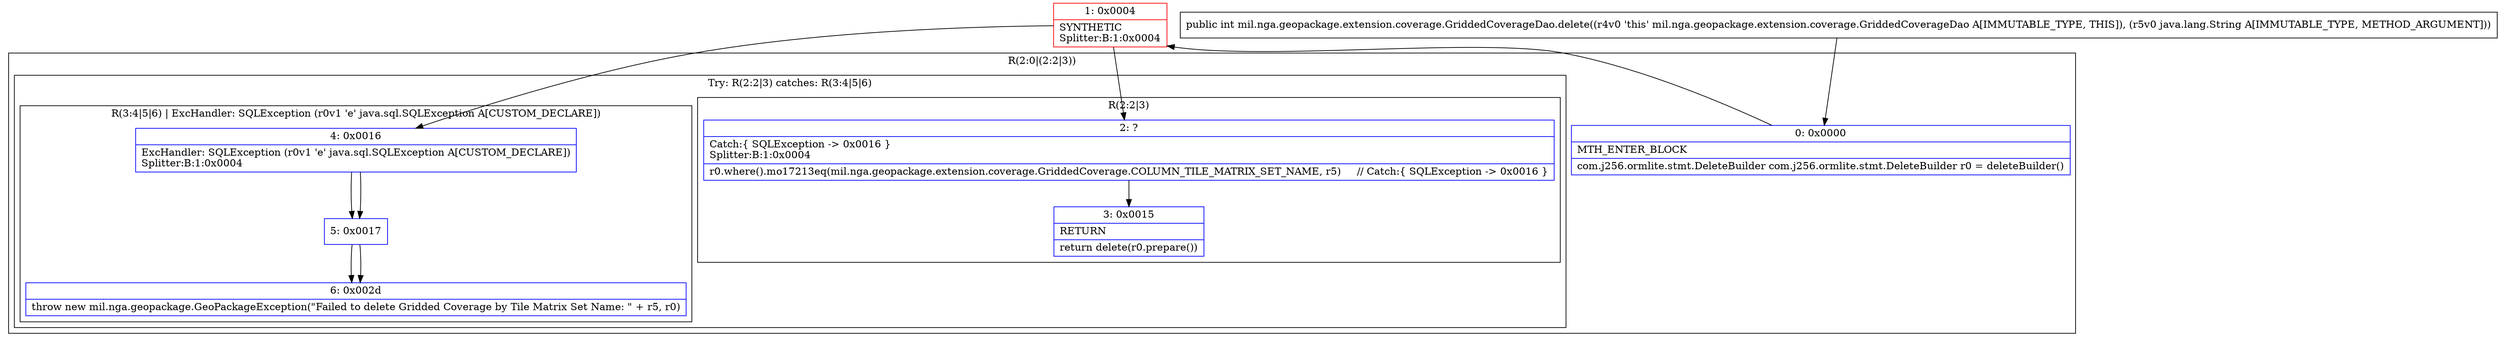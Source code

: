digraph "CFG formil.nga.geopackage.extension.coverage.GriddedCoverageDao.delete(Ljava\/lang\/String;)I" {
subgraph cluster_Region_1512390829 {
label = "R(2:0|(2:2|3))";
node [shape=record,color=blue];
Node_0 [shape=record,label="{0\:\ 0x0000|MTH_ENTER_BLOCK\l|com.j256.ormlite.stmt.DeleteBuilder com.j256.ormlite.stmt.DeleteBuilder r0 = deleteBuilder()\l}"];
subgraph cluster_TryCatchRegion_609254585 {
label = "Try: R(2:2|3) catches: R(3:4|5|6)";
node [shape=record,color=blue];
subgraph cluster_Region_101051352 {
label = "R(2:2|3)";
node [shape=record,color=blue];
Node_2 [shape=record,label="{2\:\ ?|Catch:\{ SQLException \-\> 0x0016 \}\lSplitter:B:1:0x0004\l|r0.where().mo17213eq(mil.nga.geopackage.extension.coverage.GriddedCoverage.COLUMN_TILE_MATRIX_SET_NAME, r5)     \/\/ Catch:\{ SQLException \-\> 0x0016 \}\l}"];
Node_3 [shape=record,label="{3\:\ 0x0015|RETURN\l|return delete(r0.prepare())\l}"];
}
subgraph cluster_Region_593574838 {
label = "R(3:4|5|6) | ExcHandler: SQLException (r0v1 'e' java.sql.SQLException A[CUSTOM_DECLARE])\l";
node [shape=record,color=blue];
Node_4 [shape=record,label="{4\:\ 0x0016|ExcHandler: SQLException (r0v1 'e' java.sql.SQLException A[CUSTOM_DECLARE])\lSplitter:B:1:0x0004\l}"];
Node_5 [shape=record,label="{5\:\ 0x0017}"];
Node_6 [shape=record,label="{6\:\ 0x002d|throw new mil.nga.geopackage.GeoPackageException(\"Failed to delete Gridded Coverage by Tile Matrix Set Name: \" + r5, r0)\l}"];
}
}
}
subgraph cluster_Region_593574838 {
label = "R(3:4|5|6) | ExcHandler: SQLException (r0v1 'e' java.sql.SQLException A[CUSTOM_DECLARE])\l";
node [shape=record,color=blue];
Node_4 [shape=record,label="{4\:\ 0x0016|ExcHandler: SQLException (r0v1 'e' java.sql.SQLException A[CUSTOM_DECLARE])\lSplitter:B:1:0x0004\l}"];
Node_5 [shape=record,label="{5\:\ 0x0017}"];
Node_6 [shape=record,label="{6\:\ 0x002d|throw new mil.nga.geopackage.GeoPackageException(\"Failed to delete Gridded Coverage by Tile Matrix Set Name: \" + r5, r0)\l}"];
}
Node_1 [shape=record,color=red,label="{1\:\ 0x0004|SYNTHETIC\lSplitter:B:1:0x0004\l}"];
MethodNode[shape=record,label="{public int mil.nga.geopackage.extension.coverage.GriddedCoverageDao.delete((r4v0 'this' mil.nga.geopackage.extension.coverage.GriddedCoverageDao A[IMMUTABLE_TYPE, THIS]), (r5v0 java.lang.String A[IMMUTABLE_TYPE, METHOD_ARGUMENT])) }"];
MethodNode -> Node_0;
Node_0 -> Node_1;
Node_2 -> Node_3;
Node_4 -> Node_5;
Node_5 -> Node_6;
Node_4 -> Node_5;
Node_5 -> Node_6;
Node_1 -> Node_2;
Node_1 -> Node_4;
}

